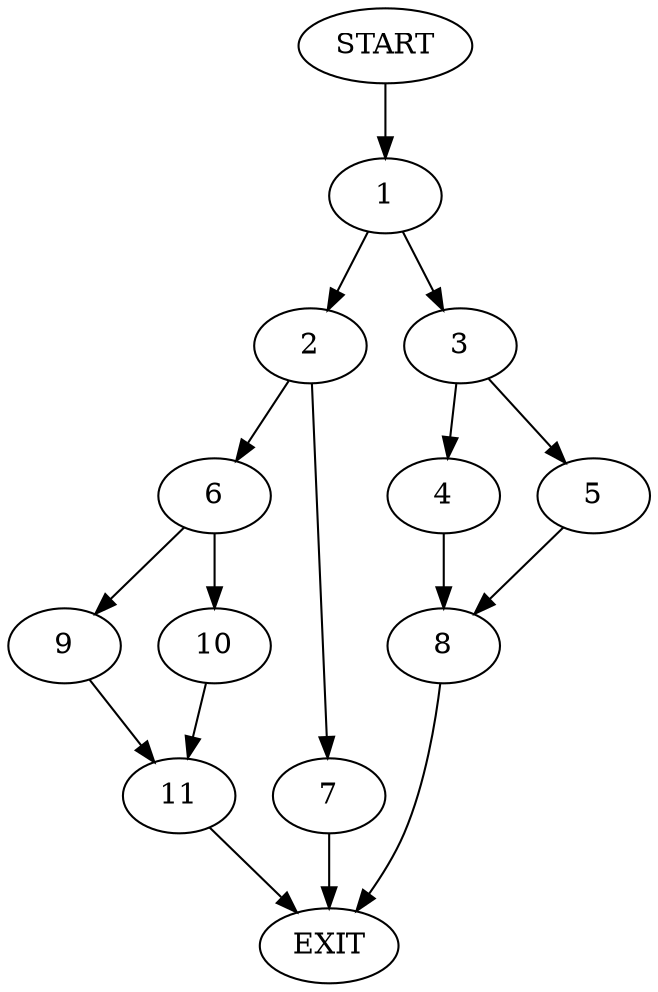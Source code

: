 digraph {
0 [label="START"]
12 [label="EXIT"]
0 -> 1
1 -> 2
1 -> 3
3 -> 4
3 -> 5
2 -> 6
2 -> 7
4 -> 8
5 -> 8
8 -> 12
6 -> 9
6 -> 10
7 -> 12
9 -> 11
10 -> 11
11 -> 12
}
